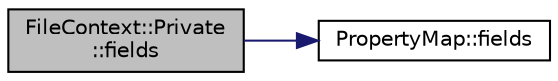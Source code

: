 digraph "FileContext::Private::fields"
{
 // LATEX_PDF_SIZE
  edge [fontname="Helvetica",fontsize="10",labelfontname="Helvetica",labelfontsize="10"];
  node [fontname="Helvetica",fontsize="10",shape=record];
  rankdir="LR";
  Node1 [label="FileContext::Private\l::fields",height=0.2,width=0.4,color="black", fillcolor="grey75", style="filled", fontcolor="black",tooltip=" "];
  Node1 -> Node2 [color="midnightblue",fontsize="10",style="solid",fontname="Helvetica"];
  Node2 [label="PropertyMap::fields",height=0.2,width=0.4,color="black", fillcolor="white", style="filled",URL="$classPropertyMap.html#a3856fea26e3db9d03a4e3e9f3095ecdf",tooltip=" "];
}
